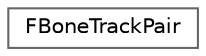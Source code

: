 digraph "Graphical Class Hierarchy"
{
 // INTERACTIVE_SVG=YES
 // LATEX_PDF_SIZE
  bgcolor="transparent";
  edge [fontname=Helvetica,fontsize=10,labelfontname=Helvetica,labelfontsize=10];
  node [fontname=Helvetica,fontsize=10,shape=box,height=0.2,width=0.4];
  rankdir="LR";
  Node0 [id="Node000000",label="FBoneTrackPair",height=0.2,width=0.4,color="grey40", fillcolor="white", style="filled",URL="$d1/dae/structFBoneTrackPair.html",tooltip=" "];
}
